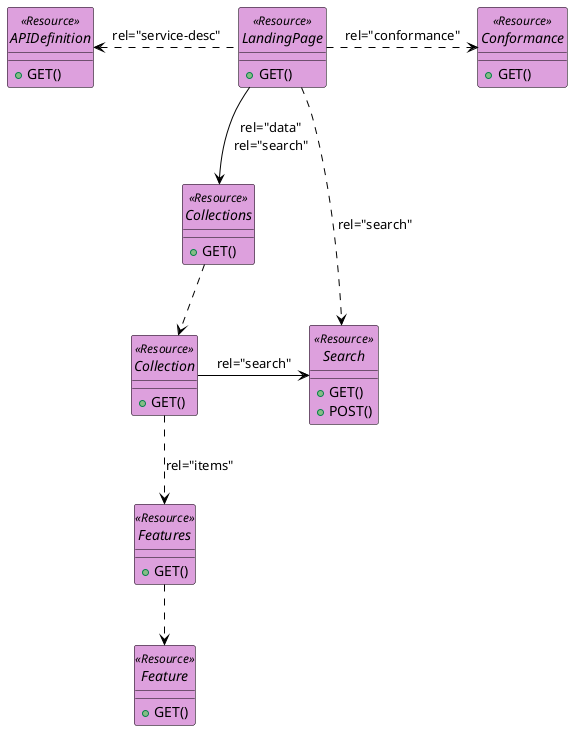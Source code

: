@startuml


allowmixing

skinparam componentStyle uml2
skinparam ArrowColor Black
skinparam ClassBorderColor Black
skinparam ComponentBorderColor Black
skinparam ObjectBorderColor Black

hide circle
' hide <<Resource>> circle
show <<GeoJSON>> circle
' hide <<Interface>> circle


' interface "<<Resource>>\nC" as CreateFeature #Plum

interface LandingPage <<Resource>>  #Plum {
    +GET()
}

interface APIDefinition <<Resource>> #Plum {
   +GET()
}

interface Conformance <<Resource>> #Plum {
   +GET()
}

interface Collections <<Resource>> #Plum {
   +GET()
}

interface Collection <<Resource>> #Plum {
   +GET()
}

interface Features <<Resource>> #Plum {
   +GET()
}

interface Feature <<Resource>> #Plum {
   +GET()
}

interface Search <<Resource>> #Plum {
   +GET()
   +POST()
}


LandingPage .left.> APIDefinition : "rel="service-desc"" 
LandingPage .right.> Conformance : "rel="conformance"" 
LandingPage ..> Search : "rel="search"" 
LandingPage -down-> Collections : "rel="data"\nrel="search"" 
Collections .down.> Collection  

Collection .down.> Features : "rel="items""
Collection -right-> Search : "rel="search""
Features .down.> Feature 



@enduml